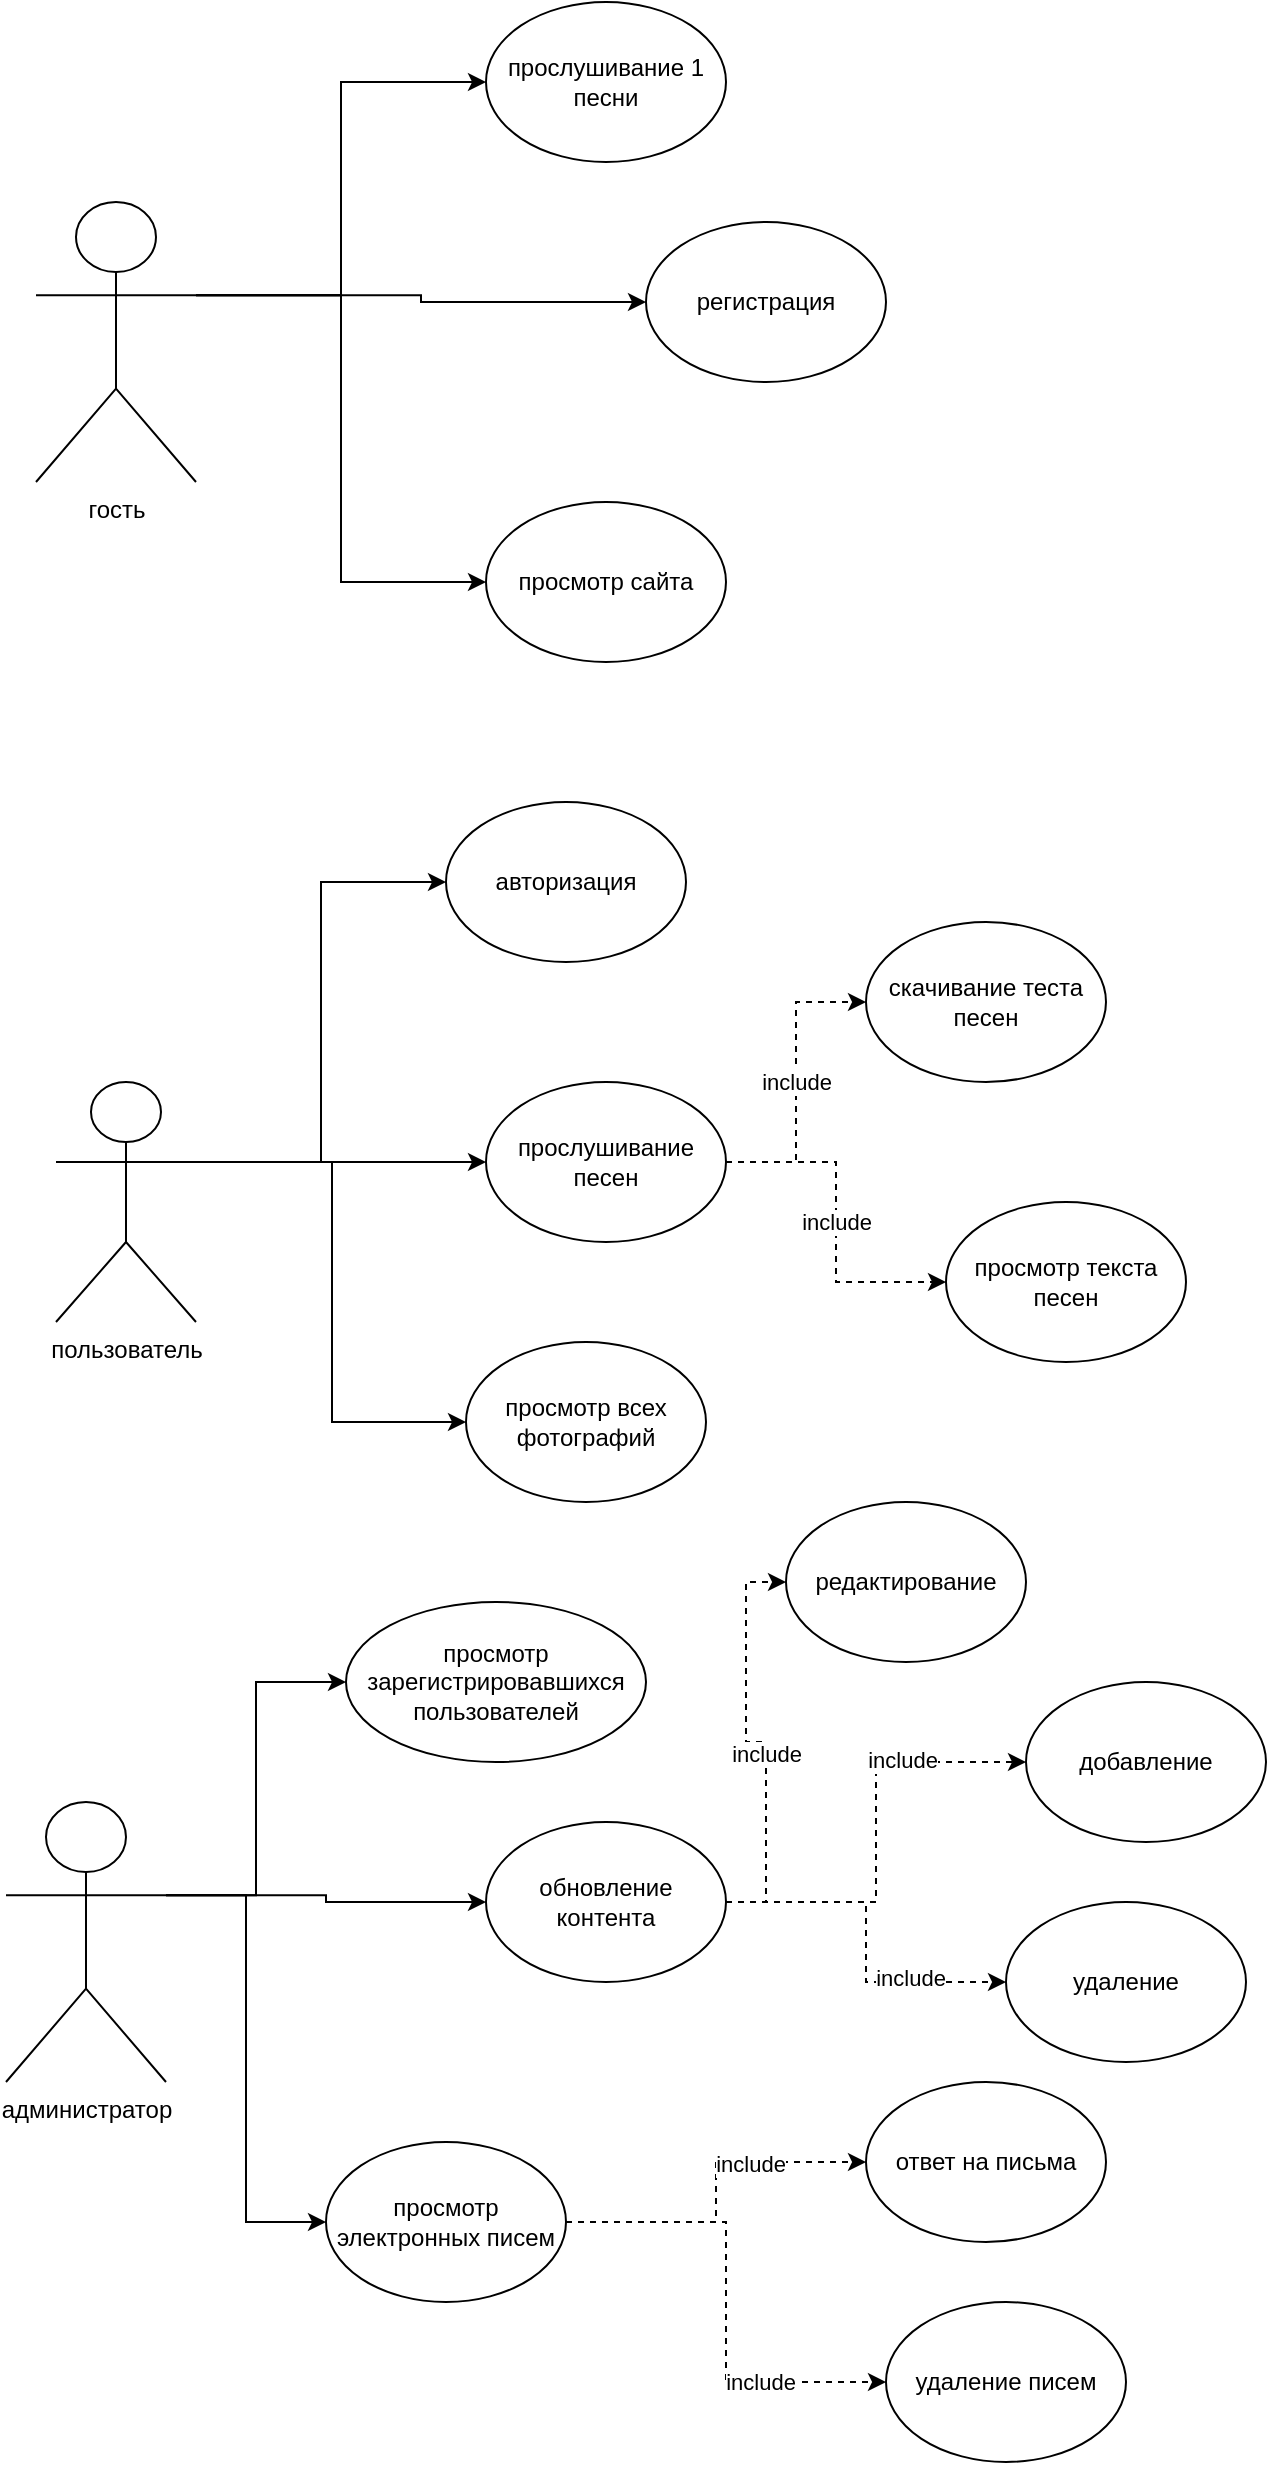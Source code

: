 <mxfile version="21.2.8" type="device">
  <diagram name="Страница 1" id="ScvkcK_DpGVvkhI14xvI">
    <mxGraphModel dx="1500" dy="1726" grid="1" gridSize="10" guides="1" tooltips="1" connect="1" arrows="1" fold="1" page="1" pageScale="1" pageWidth="1169" pageHeight="827" math="0" shadow="0">
      <root>
        <mxCell id="0" />
        <mxCell id="1" parent="0" />
        <mxCell id="_rYUE3MLpom2ua_zD8vp-10" style="edgeStyle=orthogonalEdgeStyle;rounded=0;orthogonalLoop=1;jettySize=auto;html=1;exitX=1;exitY=0.333;exitDx=0;exitDy=0;exitPerimeter=0;entryX=0;entryY=0.5;entryDx=0;entryDy=0;" parent="1" source="_rYUE3MLpom2ua_zD8vp-1" target="_rYUE3MLpom2ua_zD8vp-7" edge="1">
          <mxGeometry relative="1" as="geometry" />
        </mxCell>
        <mxCell id="_rYUE3MLpom2ua_zD8vp-11" value="" style="edgeStyle=orthogonalEdgeStyle;rounded=0;orthogonalLoop=1;jettySize=auto;html=1;exitX=1;exitY=0.333;exitDx=0;exitDy=0;exitPerimeter=0;entryX=0;entryY=0.5;entryDx=0;entryDy=0;" parent="1" source="_rYUE3MLpom2ua_zD8vp-1" target="_rYUE3MLpom2ua_zD8vp-8" edge="1">
          <mxGeometry x="-0.172" y="-68" relative="1" as="geometry">
            <mxPoint as="offset" />
          </mxGeometry>
        </mxCell>
        <mxCell id="_rYUE3MLpom2ua_zD8vp-12" style="edgeStyle=orthogonalEdgeStyle;rounded=0;orthogonalLoop=1;jettySize=auto;html=1;exitX=1;exitY=0.333;exitDx=0;exitDy=0;exitPerimeter=0;entryX=0;entryY=0.5;entryDx=0;entryDy=0;" parent="1" source="_rYUE3MLpom2ua_zD8vp-1" target="_rYUE3MLpom2ua_zD8vp-9" edge="1">
          <mxGeometry relative="1" as="geometry" />
        </mxCell>
        <mxCell id="_rYUE3MLpom2ua_zD8vp-1" value="гость" style="shape=umlActor;verticalLabelPosition=bottom;verticalAlign=top;html=1;outlineConnect=0;" parent="1" vertex="1">
          <mxGeometry x="55" y="-40" width="80" height="140" as="geometry" />
        </mxCell>
        <mxCell id="_rYUE3MLpom2ua_zD8vp-16" style="edgeStyle=orthogonalEdgeStyle;rounded=0;orthogonalLoop=1;jettySize=auto;html=1;exitX=1;exitY=0.333;exitDx=0;exitDy=0;exitPerimeter=0;entryX=0;entryY=0.5;entryDx=0;entryDy=0;" parent="1" source="_rYUE3MLpom2ua_zD8vp-4" target="_rYUE3MLpom2ua_zD8vp-13" edge="1">
          <mxGeometry relative="1" as="geometry" />
        </mxCell>
        <mxCell id="_rYUE3MLpom2ua_zD8vp-17" style="edgeStyle=orthogonalEdgeStyle;rounded=0;orthogonalLoop=1;jettySize=auto;html=1;exitX=1;exitY=0.333;exitDx=0;exitDy=0;exitPerimeter=0;entryX=0;entryY=0.5;entryDx=0;entryDy=0;" parent="1" source="_rYUE3MLpom2ua_zD8vp-4" target="_rYUE3MLpom2ua_zD8vp-14" edge="1">
          <mxGeometry relative="1" as="geometry" />
        </mxCell>
        <mxCell id="_rYUE3MLpom2ua_zD8vp-18" value="" style="edgeStyle=orthogonalEdgeStyle;rounded=0;orthogonalLoop=1;jettySize=auto;html=1;exitX=1;exitY=0.333;exitDx=0;exitDy=0;exitPerimeter=0;entryX=0;entryY=0.5;entryDx=0;entryDy=0;" parent="1" source="_rYUE3MLpom2ua_zD8vp-4" target="_rYUE3MLpom2ua_zD8vp-15" edge="1">
          <mxGeometry x="0.027" y="40" relative="1" as="geometry">
            <Array as="points">
              <mxPoint x="203" y="440" />
              <mxPoint x="203" y="570" />
            </Array>
            <mxPoint as="offset" />
          </mxGeometry>
        </mxCell>
        <mxCell id="_rYUE3MLpom2ua_zD8vp-4" value="пользователь" style="shape=umlActor;verticalLabelPosition=bottom;verticalAlign=top;html=1;outlineConnect=0;" parent="1" vertex="1">
          <mxGeometry x="65" y="400" width="70" height="120" as="geometry" />
        </mxCell>
        <mxCell id="_rYUE3MLpom2ua_zD8vp-32" style="edgeStyle=orthogonalEdgeStyle;rounded=0;orthogonalLoop=1;jettySize=auto;html=1;exitX=1;exitY=0.333;exitDx=0;exitDy=0;exitPerimeter=0;entryX=0;entryY=0.5;entryDx=0;entryDy=0;" parent="1" source="_rYUE3MLpom2ua_zD8vp-5" target="_rYUE3MLpom2ua_zD8vp-23" edge="1">
          <mxGeometry relative="1" as="geometry" />
        </mxCell>
        <mxCell id="_rYUE3MLpom2ua_zD8vp-33" style="edgeStyle=orthogonalEdgeStyle;rounded=0;orthogonalLoop=1;jettySize=auto;html=1;exitX=1;exitY=0.333;exitDx=0;exitDy=0;exitPerimeter=0;entryX=0;entryY=0.5;entryDx=0;entryDy=0;" parent="1" source="_rYUE3MLpom2ua_zD8vp-5" target="_rYUE3MLpom2ua_zD8vp-24" edge="1">
          <mxGeometry relative="1" as="geometry" />
        </mxCell>
        <mxCell id="_rYUE3MLpom2ua_zD8vp-34" style="edgeStyle=orthogonalEdgeStyle;rounded=0;orthogonalLoop=1;jettySize=auto;html=1;exitX=1;exitY=0.333;exitDx=0;exitDy=0;exitPerimeter=0;entryX=0;entryY=0.5;entryDx=0;entryDy=0;" parent="1" source="_rYUE3MLpom2ua_zD8vp-5" target="_rYUE3MLpom2ua_zD8vp-25" edge="1">
          <mxGeometry relative="1" as="geometry" />
        </mxCell>
        <mxCell id="_rYUE3MLpom2ua_zD8vp-5" value="администратор" style="shape=umlActor;verticalLabelPosition=bottom;verticalAlign=top;html=1;outlineConnect=0;" parent="1" vertex="1">
          <mxGeometry x="40" y="760" width="80" height="140" as="geometry" />
        </mxCell>
        <mxCell id="_rYUE3MLpom2ua_zD8vp-7" value="прослушивание 1 песни" style="ellipse;whiteSpace=wrap;html=1;" parent="1" vertex="1">
          <mxGeometry x="280" y="-140" width="120" height="80" as="geometry" />
        </mxCell>
        <mxCell id="_rYUE3MLpom2ua_zD8vp-8" value="регистрация" style="ellipse;whiteSpace=wrap;html=1;" parent="1" vertex="1">
          <mxGeometry x="360" y="-30" width="120" height="80" as="geometry" />
        </mxCell>
        <mxCell id="_rYUE3MLpom2ua_zD8vp-9" value="просмотр сайта" style="ellipse;whiteSpace=wrap;html=1;" parent="1" vertex="1">
          <mxGeometry x="280" y="110" width="120" height="80" as="geometry" />
        </mxCell>
        <mxCell id="_rYUE3MLpom2ua_zD8vp-13" value="авторизация" style="ellipse;whiteSpace=wrap;html=1;" parent="1" vertex="1">
          <mxGeometry x="260" y="260" width="120" height="80" as="geometry" />
        </mxCell>
        <mxCell id="_rYUE3MLpom2ua_zD8vp-21" value="include" style="edgeStyle=orthogonalEdgeStyle;rounded=0;orthogonalLoop=1;jettySize=auto;html=1;exitX=1;exitY=0.5;exitDx=0;exitDy=0;entryX=0;entryY=0.5;entryDx=0;entryDy=0;dashed=1;" parent="1" source="_rYUE3MLpom2ua_zD8vp-14" target="_rYUE3MLpom2ua_zD8vp-19" edge="1">
          <mxGeometry relative="1" as="geometry" />
        </mxCell>
        <mxCell id="_rYUE3MLpom2ua_zD8vp-22" value="include" style="edgeStyle=orthogonalEdgeStyle;rounded=0;orthogonalLoop=1;jettySize=auto;html=1;exitX=1;exitY=0.5;exitDx=0;exitDy=0;entryX=0;entryY=0.5;entryDx=0;entryDy=0;dashed=1;" parent="1" source="_rYUE3MLpom2ua_zD8vp-14" target="_rYUE3MLpom2ua_zD8vp-20" edge="1">
          <mxGeometry relative="1" as="geometry" />
        </mxCell>
        <mxCell id="_rYUE3MLpom2ua_zD8vp-14" value="прослушивание песен" style="ellipse;whiteSpace=wrap;html=1;" parent="1" vertex="1">
          <mxGeometry x="280" y="400" width="120" height="80" as="geometry" />
        </mxCell>
        <mxCell id="_rYUE3MLpom2ua_zD8vp-15" value="просмотр всех фотографий" style="ellipse;whiteSpace=wrap;html=1;" parent="1" vertex="1">
          <mxGeometry x="270" y="530" width="120" height="80" as="geometry" />
        </mxCell>
        <mxCell id="_rYUE3MLpom2ua_zD8vp-19" value="скачивание теста песен" style="ellipse;whiteSpace=wrap;html=1;" parent="1" vertex="1">
          <mxGeometry x="470" y="320" width="120" height="80" as="geometry" />
        </mxCell>
        <mxCell id="_rYUE3MLpom2ua_zD8vp-20" value="просмотр текста песен" style="ellipse;whiteSpace=wrap;html=1;" parent="1" vertex="1">
          <mxGeometry x="510" y="460" width="120" height="80" as="geometry" />
        </mxCell>
        <mxCell id="_rYUE3MLpom2ua_zD8vp-23" value="просмотр зарегистрировавшихся пользователей" style="ellipse;whiteSpace=wrap;html=1;" parent="1" vertex="1">
          <mxGeometry x="210" y="660" width="150" height="80" as="geometry" />
        </mxCell>
        <mxCell id="_rYUE3MLpom2ua_zD8vp-29" style="edgeStyle=orthogonalEdgeStyle;rounded=0;orthogonalLoop=1;jettySize=auto;html=1;exitX=1;exitY=0.5;exitDx=0;exitDy=0;entryX=0;entryY=0.5;entryDx=0;entryDy=0;dashed=1;" parent="1" source="_rYUE3MLpom2ua_zD8vp-24" target="_rYUE3MLpom2ua_zD8vp-26" edge="1">
          <mxGeometry relative="1" as="geometry" />
        </mxCell>
        <mxCell id="xDj56xQ6sl0j6axS6SgN-9" value="include" style="edgeLabel;html=1;align=center;verticalAlign=middle;resizable=0;points=[];" vertex="1" connectable="0" parent="_rYUE3MLpom2ua_zD8vp-29">
          <mxGeometry x="-0.106" relative="1" as="geometry">
            <mxPoint as="offset" />
          </mxGeometry>
        </mxCell>
        <mxCell id="_rYUE3MLpom2ua_zD8vp-30" style="edgeStyle=orthogonalEdgeStyle;rounded=0;orthogonalLoop=1;jettySize=auto;html=1;exitX=1;exitY=0.5;exitDx=0;exitDy=0;entryX=0;entryY=0.5;entryDx=0;entryDy=0;dashed=1;" parent="1" source="_rYUE3MLpom2ua_zD8vp-24" target="_rYUE3MLpom2ua_zD8vp-27" edge="1">
          <mxGeometry relative="1" as="geometry" />
        </mxCell>
        <mxCell id="xDj56xQ6sl0j6axS6SgN-10" value="include" style="edgeLabel;html=1;align=center;verticalAlign=middle;resizable=0;points=[];" vertex="1" connectable="0" parent="_rYUE3MLpom2ua_zD8vp-30">
          <mxGeometry x="0.43" y="1" relative="1" as="geometry">
            <mxPoint as="offset" />
          </mxGeometry>
        </mxCell>
        <mxCell id="_rYUE3MLpom2ua_zD8vp-31" style="edgeStyle=orthogonalEdgeStyle;rounded=0;orthogonalLoop=1;jettySize=auto;html=1;exitX=1;exitY=0.5;exitDx=0;exitDy=0;entryX=0;entryY=0.5;entryDx=0;entryDy=0;dashed=1;" parent="1" source="_rYUE3MLpom2ua_zD8vp-24" target="_rYUE3MLpom2ua_zD8vp-28" edge="1">
          <mxGeometry relative="1" as="geometry" />
        </mxCell>
        <mxCell id="xDj56xQ6sl0j6axS6SgN-11" value="include" style="edgeLabel;html=1;align=center;verticalAlign=middle;resizable=0;points=[];" vertex="1" connectable="0" parent="_rYUE3MLpom2ua_zD8vp-31">
          <mxGeometry x="0.46" y="2" relative="1" as="geometry">
            <mxPoint as="offset" />
          </mxGeometry>
        </mxCell>
        <mxCell id="_rYUE3MLpom2ua_zD8vp-24" value="обновление контента" style="ellipse;whiteSpace=wrap;html=1;" parent="1" vertex="1">
          <mxGeometry x="280" y="770" width="120" height="80" as="geometry" />
        </mxCell>
        <mxCell id="_rYUE3MLpom2ua_zD8vp-37" style="edgeStyle=orthogonalEdgeStyle;rounded=0;orthogonalLoop=1;jettySize=auto;html=1;exitX=1;exitY=0.5;exitDx=0;exitDy=0;entryX=0;entryY=0.5;entryDx=0;entryDy=0;dashed=1;" parent="1" source="_rYUE3MLpom2ua_zD8vp-25" target="_rYUE3MLpom2ua_zD8vp-35" edge="1">
          <mxGeometry relative="1" as="geometry" />
        </mxCell>
        <mxCell id="xDj56xQ6sl0j6axS6SgN-12" value="include" style="edgeLabel;html=1;align=center;verticalAlign=middle;resizable=0;points=[];" vertex="1" connectable="0" parent="_rYUE3MLpom2ua_zD8vp-37">
          <mxGeometry x="0.349" y="-1" relative="1" as="geometry">
            <mxPoint as="offset" />
          </mxGeometry>
        </mxCell>
        <mxCell id="_rYUE3MLpom2ua_zD8vp-38" style="edgeStyle=orthogonalEdgeStyle;rounded=0;orthogonalLoop=1;jettySize=auto;html=1;exitX=1;exitY=0.5;exitDx=0;exitDy=0;entryX=0;entryY=0.5;entryDx=0;entryDy=0;dashed=1;" parent="1" source="_rYUE3MLpom2ua_zD8vp-25" target="_rYUE3MLpom2ua_zD8vp-36" edge="1">
          <mxGeometry relative="1" as="geometry" />
        </mxCell>
        <mxCell id="xDj56xQ6sl0j6axS6SgN-13" value="include" style="edgeLabel;html=1;align=center;verticalAlign=middle;resizable=0;points=[];" vertex="1" connectable="0" parent="_rYUE3MLpom2ua_zD8vp-38">
          <mxGeometry x="0.47" relative="1" as="geometry">
            <mxPoint as="offset" />
          </mxGeometry>
        </mxCell>
        <mxCell id="_rYUE3MLpom2ua_zD8vp-25" value="просмотр электронных писем" style="ellipse;whiteSpace=wrap;html=1;" parent="1" vertex="1">
          <mxGeometry x="200" y="930" width="120" height="80" as="geometry" />
        </mxCell>
        <mxCell id="_rYUE3MLpom2ua_zD8vp-26" value="редактирование" style="ellipse;whiteSpace=wrap;html=1;" parent="1" vertex="1">
          <mxGeometry x="430" y="610" width="120" height="80" as="geometry" />
        </mxCell>
        <mxCell id="_rYUE3MLpom2ua_zD8vp-27" value="добавление" style="ellipse;whiteSpace=wrap;html=1;" parent="1" vertex="1">
          <mxGeometry x="550" y="700" width="120" height="80" as="geometry" />
        </mxCell>
        <mxCell id="_rYUE3MLpom2ua_zD8vp-28" value="удаление" style="ellipse;whiteSpace=wrap;html=1;" parent="1" vertex="1">
          <mxGeometry x="540" y="810" width="120" height="80" as="geometry" />
        </mxCell>
        <mxCell id="_rYUE3MLpom2ua_zD8vp-35" value="ответ на письма" style="ellipse;whiteSpace=wrap;html=1;" parent="1" vertex="1">
          <mxGeometry x="470" y="900" width="120" height="80" as="geometry" />
        </mxCell>
        <mxCell id="_rYUE3MLpom2ua_zD8vp-36" value="удаление писем" style="ellipse;whiteSpace=wrap;html=1;" parent="1" vertex="1">
          <mxGeometry x="480" y="1010" width="120" height="80" as="geometry" />
        </mxCell>
      </root>
    </mxGraphModel>
  </diagram>
</mxfile>
